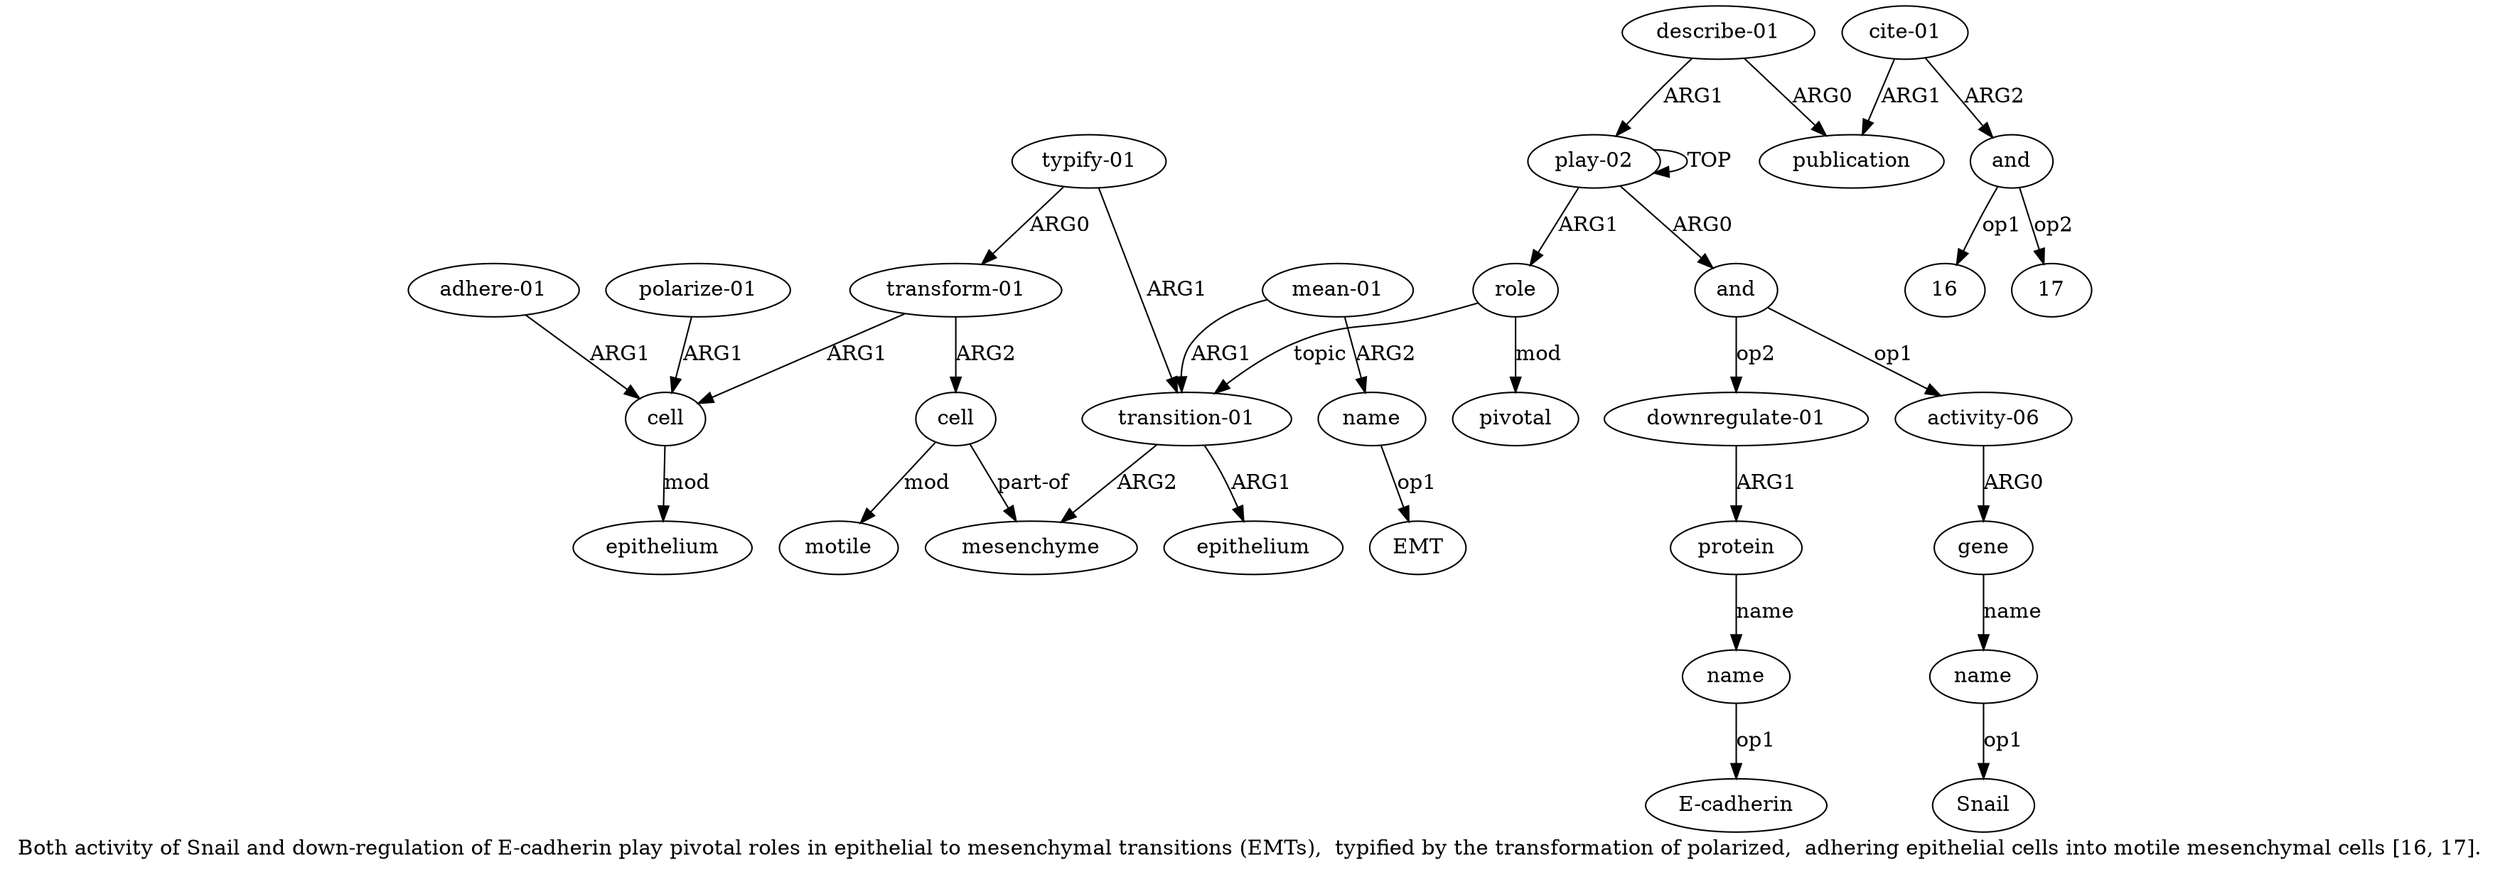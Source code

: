 digraph  {
	graph [label="Both activity of Snail and down-regulation of E-cadherin play pivotal roles in epithelial to mesenchymal transitions (EMTs),  typified \
by the transformation of polarized,  adhering epithelial cells into motile mesenchymal cells [16, 17]."];
	node [label="\N"];
	a20	 [color=black,
		gold_ind=20,
		gold_label="adhere-01",
		label="adhere-01",
		test_ind=20,
		test_label="adhere-01"];
	a17	 [color=black,
		gold_ind=17,
		gold_label=cell,
		label=cell,
		test_ind=17,
		test_label=cell];
	a20 -> a17 [key=0,
	color=black,
	gold_label=ARG1,
	label=ARG1,
	test_label=ARG1];
a21 [color=black,
	gold_ind=21,
	gold_label=cell,
	label=cell,
	test_ind=21,
	test_label=cell];
a22 [color=black,
	gold_ind=22,
	gold_label=motile,
	label=motile,
	test_ind=22,
	test_label=motile];
a21 -> a22 [key=0,
color=black,
gold_label=mod,
label=mod,
test_label=mod];
a12 [color=black,
gold_ind=12,
gold_label=mesenchyme,
label=mesenchyme,
test_ind=12,
test_label=mesenchyme];
a21 -> a12 [key=0,
color=black,
gold_label="part-of",
label="part-of",
test_label="part-of"];
a23 [color=black,
gold_ind=23,
gold_label="describe-01",
label="describe-01",
test_ind=23,
test_label="describe-01"];
a24 [color=black,
gold_ind=24,
gold_label=publication,
label=publication,
test_ind=24,
test_label=publication];
a23 -> a24 [key=0,
color=black,
gold_label=ARG0,
label=ARG0,
test_label=ARG0];
a0 [color=black,
gold_ind=0,
gold_label="play-02",
label="play-02",
test_ind=0,
test_label="play-02"];
a23 -> a0 [key=0,
color=black,
gold_label=ARG1,
label=ARG1,
test_label=ARG1];
a25 [color=black,
gold_ind=25,
gold_label="cite-01",
label="cite-01",
test_ind=25,
test_label="cite-01"];
a25 -> a24 [key=0,
color=black,
gold_label=ARG1,
label=ARG1,
test_label=ARG1];
a26 [color=black,
gold_ind=26,
gold_label=and,
label=and,
test_ind=26,
test_label=and];
a25 -> a26 [key=0,
color=black,
gold_label=ARG2,
label=ARG2,
test_label=ARG2];
"a26 16" [color=black,
gold_ind=-1,
gold_label=16,
label=16,
test_ind=-1,
test_label=16];
a26 -> "a26 16" [key=0,
color=black,
gold_label=op1,
label=op1,
test_label=op1];
"a26 17" [color=black,
gold_ind=-1,
gold_label=17,
label=17,
test_ind=-1,
test_label=17];
a26 -> "a26 17" [key=0,
color=black,
gold_label=op2,
label=op2,
test_label=op2];
a15 [color=black,
gold_ind=15,
gold_label="typify-01",
label="typify-01",
test_ind=15,
test_label="typify-01"];
a16 [color=black,
gold_ind=16,
gold_label="transform-01",
label="transform-01",
test_ind=16,
test_label="transform-01"];
a15 -> a16 [key=0,
color=black,
gold_label=ARG0,
label=ARG0,
test_label=ARG0];
a10 [color=black,
gold_ind=10,
gold_label="transition-01",
label="transition-01",
test_ind=10,
test_label="transition-01"];
a15 -> a10 [key=0,
color=black,
gold_label=ARG1,
label=ARG1,
test_label=ARG1];
a14 [color=black,
gold_ind=14,
gold_label=name,
label=name,
test_ind=14,
test_label=name];
"a14 EMT" [color=black,
gold_ind=-1,
gold_label=EMT,
label=EMT,
test_ind=-1,
test_label=EMT];
a14 -> "a14 EMT" [key=0,
color=black,
gold_label=op1,
label=op1,
test_label=op1];
a18 [color=black,
gold_ind=18,
gold_label=epithelium,
label=epithelium,
test_ind=18,
test_label=epithelium];
a17 -> a18 [key=0,
color=black,
gold_label=mod,
label=mod,
test_label=mod];
a16 -> a21 [key=0,
color=black,
gold_label=ARG2,
label=ARG2,
test_label=ARG2];
a16 -> a17 [key=0,
color=black,
gold_label=ARG1,
label=ARG1,
test_label=ARG1];
a11 [color=black,
gold_ind=11,
gold_label=epithelium,
label=epithelium,
test_ind=11,
test_label=epithelium];
a10 -> a11 [key=0,
color=black,
gold_label=ARG1,
label=ARG1,
test_label=ARG1];
a10 -> a12 [key=0,
color=black,
gold_label=ARG2,
label=ARG2,
test_label=ARG2];
a13 [color=black,
gold_ind=13,
gold_label="mean-01",
label="mean-01",
test_ind=13,
test_label="mean-01"];
a13 -> a14 [key=0,
color=black,
gold_label=ARG2,
label=ARG2,
test_label=ARG2];
a13 -> a10 [key=0,
color=black,
gold_label=ARG1,
label=ARG1,
test_label=ARG1];
"a4 Snail" [color=black,
gold_ind=-1,
gold_label=Snail,
label=Snail,
test_ind=-1,
test_label=Snail];
a19 [color=black,
gold_ind=19,
gold_label="polarize-01",
label="polarize-01",
test_ind=19,
test_label="polarize-01"];
a19 -> a17 [key=0,
color=black,
gold_label=ARG1,
label=ARG1,
test_label=ARG1];
a1 [color=black,
gold_ind=1,
gold_label=and,
label=and,
test_ind=1,
test_label=and];
a2 [color=black,
gold_ind=2,
gold_label="activity-06",
label="activity-06",
test_ind=2,
test_label="activity-06"];
a1 -> a2 [key=0,
color=black,
gold_label=op1,
label=op1,
test_label=op1];
a5 [color=black,
gold_ind=5,
gold_label="downregulate-01",
label="downregulate-01",
test_ind=5,
test_label="downregulate-01"];
a1 -> a5 [key=0,
color=black,
gold_label=op2,
label=op2,
test_label=op2];
a0 -> a1 [key=0,
color=black,
gold_label=ARG0,
label=ARG0,
test_label=ARG0];
a0 -> a0 [key=0,
color=black,
gold_label=TOP,
label=TOP,
test_label=TOP];
a8 [color=black,
gold_ind=8,
gold_label=role,
label=role,
test_ind=8,
test_label=role];
a0 -> a8 [key=0,
color=black,
gold_label=ARG1,
label=ARG1,
test_label=ARG1];
a3 [color=black,
gold_ind=3,
gold_label=gene,
label=gene,
test_ind=3,
test_label=gene];
a4 [color=black,
gold_ind=4,
gold_label=name,
label=name,
test_ind=4,
test_label=name];
a3 -> a4 [key=0,
color=black,
gold_label=name,
label=name,
test_label=name];
a2 -> a3 [key=0,
color=black,
gold_label=ARG0,
label=ARG0,
test_label=ARG0];
a6 [color=black,
gold_ind=6,
gold_label=protein,
label=protein,
test_ind=6,
test_label=protein];
a5 -> a6 [key=0,
color=black,
gold_label=ARG1,
label=ARG1,
test_label=ARG1];
a4 -> "a4 Snail" [key=0,
color=black,
gold_label=op1,
label=op1,
test_label=op1];
a7 [color=black,
gold_ind=7,
gold_label=name,
label=name,
test_ind=7,
test_label=name];
"a7 E-cadherin" [color=black,
gold_ind=-1,
gold_label="E-cadherin",
label="E-cadherin",
test_ind=-1,
test_label="E-cadherin"];
a7 -> "a7 E-cadherin" [key=0,
color=black,
gold_label=op1,
label=op1,
test_label=op1];
a6 -> a7 [key=0,
color=black,
gold_label=name,
label=name,
test_label=name];
a9 [color=black,
gold_ind=9,
gold_label=pivotal,
label=pivotal,
test_ind=9,
test_label=pivotal];
a8 -> a10 [key=0,
color=black,
gold_label=topic,
label=topic,
test_label=topic];
a8 -> a9 [key=0,
color=black,
gold_label=mod,
label=mod,
test_label=mod];
}
